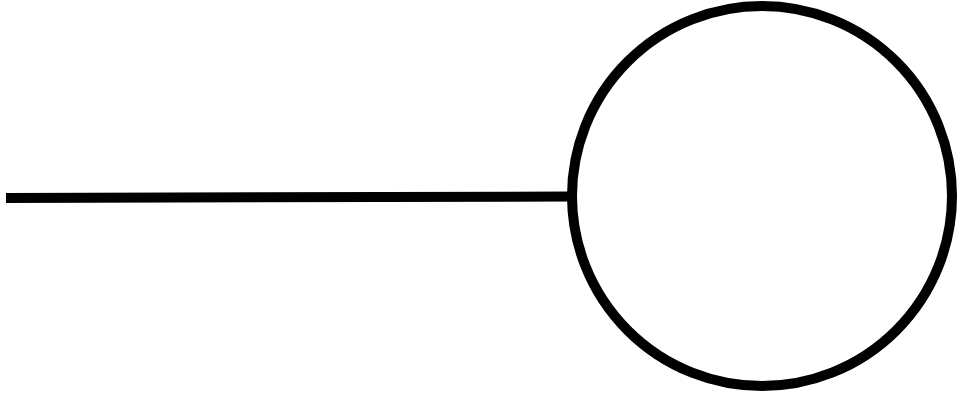 <mxfile version="12.2.4"><diagram id="io02iCdHVWqq_fyPzMXV"><mxGraphModel dx="884" dy="693" grid="1" gridSize="10" guides="1" tooltips="1" connect="1" arrows="1" fold="1" page="1" pageScale="1" pageWidth="827" pageHeight="1169" math="0" shadow="0"><root><mxCell id="0"/><mxCell id="1" parent="0"/><mxCell id="3" value="" style="ellipse;whiteSpace=wrap;html=1;aspect=fixed;strokeWidth=5;" vertex="1" parent="1"><mxGeometry x="413" y="190" width="190" height="190" as="geometry"/></mxCell><mxCell id="5" value="" style="endArrow=none;html=1;strokeWidth=5;" edge="1" parent="1" target="3"><mxGeometry width="50" height="50" relative="1" as="geometry"><mxPoint x="130" y="286" as="sourcePoint"/><mxPoint x="230" y="240" as="targetPoint"/></mxGeometry></mxCell></root></mxGraphModel></diagram></mxfile>